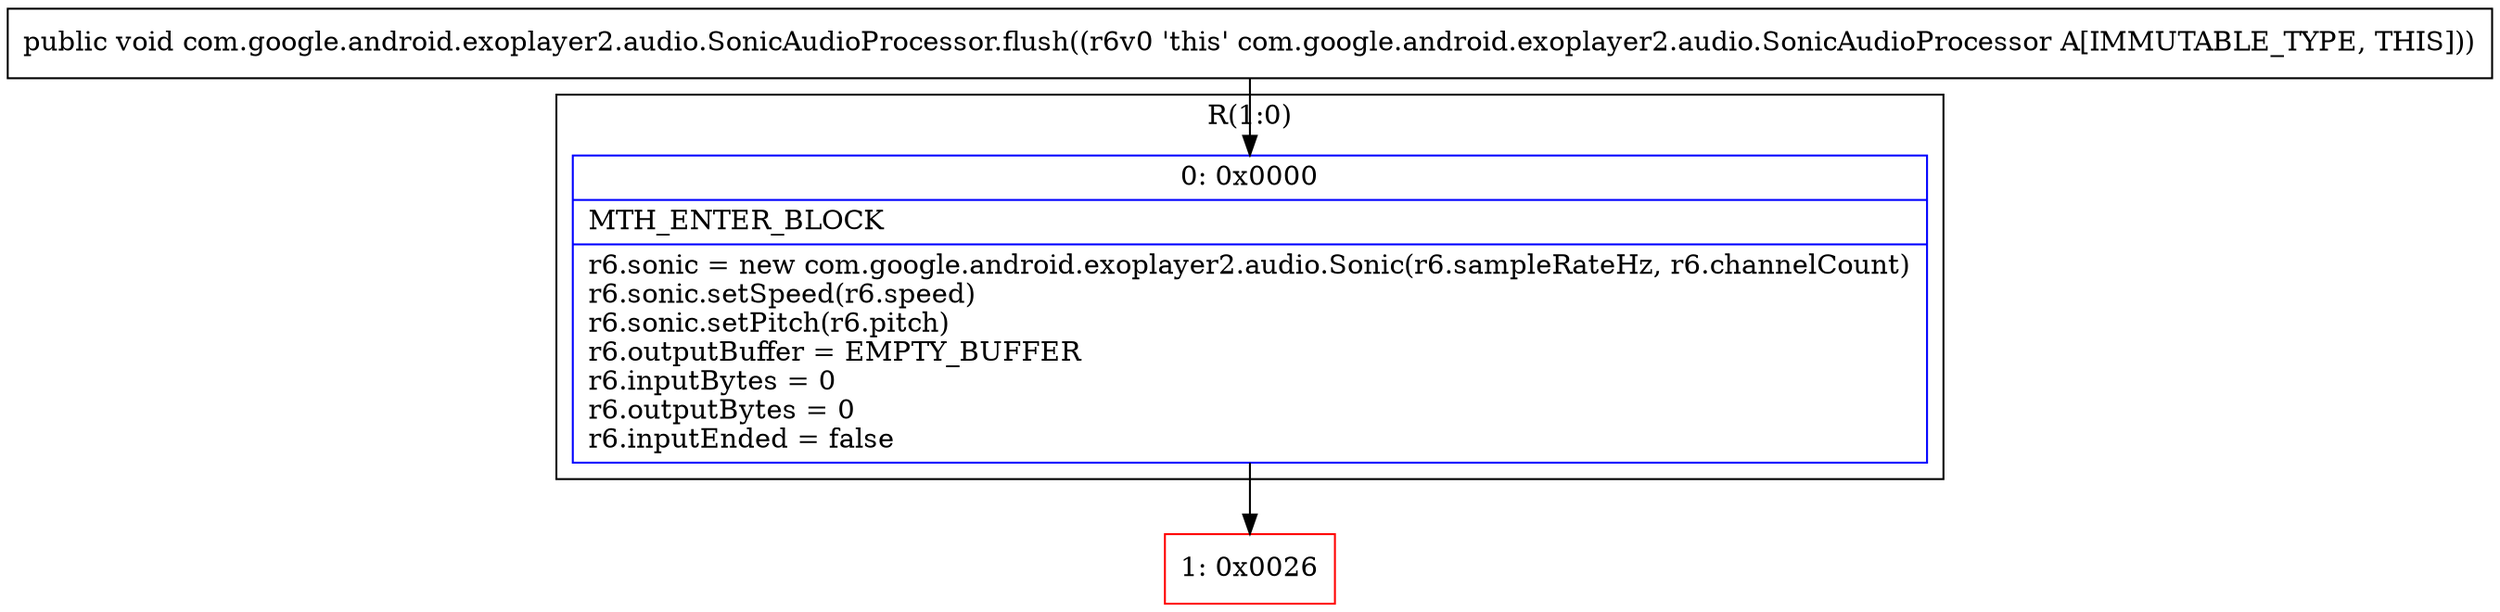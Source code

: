 digraph "CFG forcom.google.android.exoplayer2.audio.SonicAudioProcessor.flush()V" {
subgraph cluster_Region_1295937401 {
label = "R(1:0)";
node [shape=record,color=blue];
Node_0 [shape=record,label="{0\:\ 0x0000|MTH_ENTER_BLOCK\l|r6.sonic = new com.google.android.exoplayer2.audio.Sonic(r6.sampleRateHz, r6.channelCount)\lr6.sonic.setSpeed(r6.speed)\lr6.sonic.setPitch(r6.pitch)\lr6.outputBuffer = EMPTY_BUFFER\lr6.inputBytes = 0\lr6.outputBytes = 0\lr6.inputEnded = false\l}"];
}
Node_1 [shape=record,color=red,label="{1\:\ 0x0026}"];
MethodNode[shape=record,label="{public void com.google.android.exoplayer2.audio.SonicAudioProcessor.flush((r6v0 'this' com.google.android.exoplayer2.audio.SonicAudioProcessor A[IMMUTABLE_TYPE, THIS])) }"];
MethodNode -> Node_0;
Node_0 -> Node_1;
}


